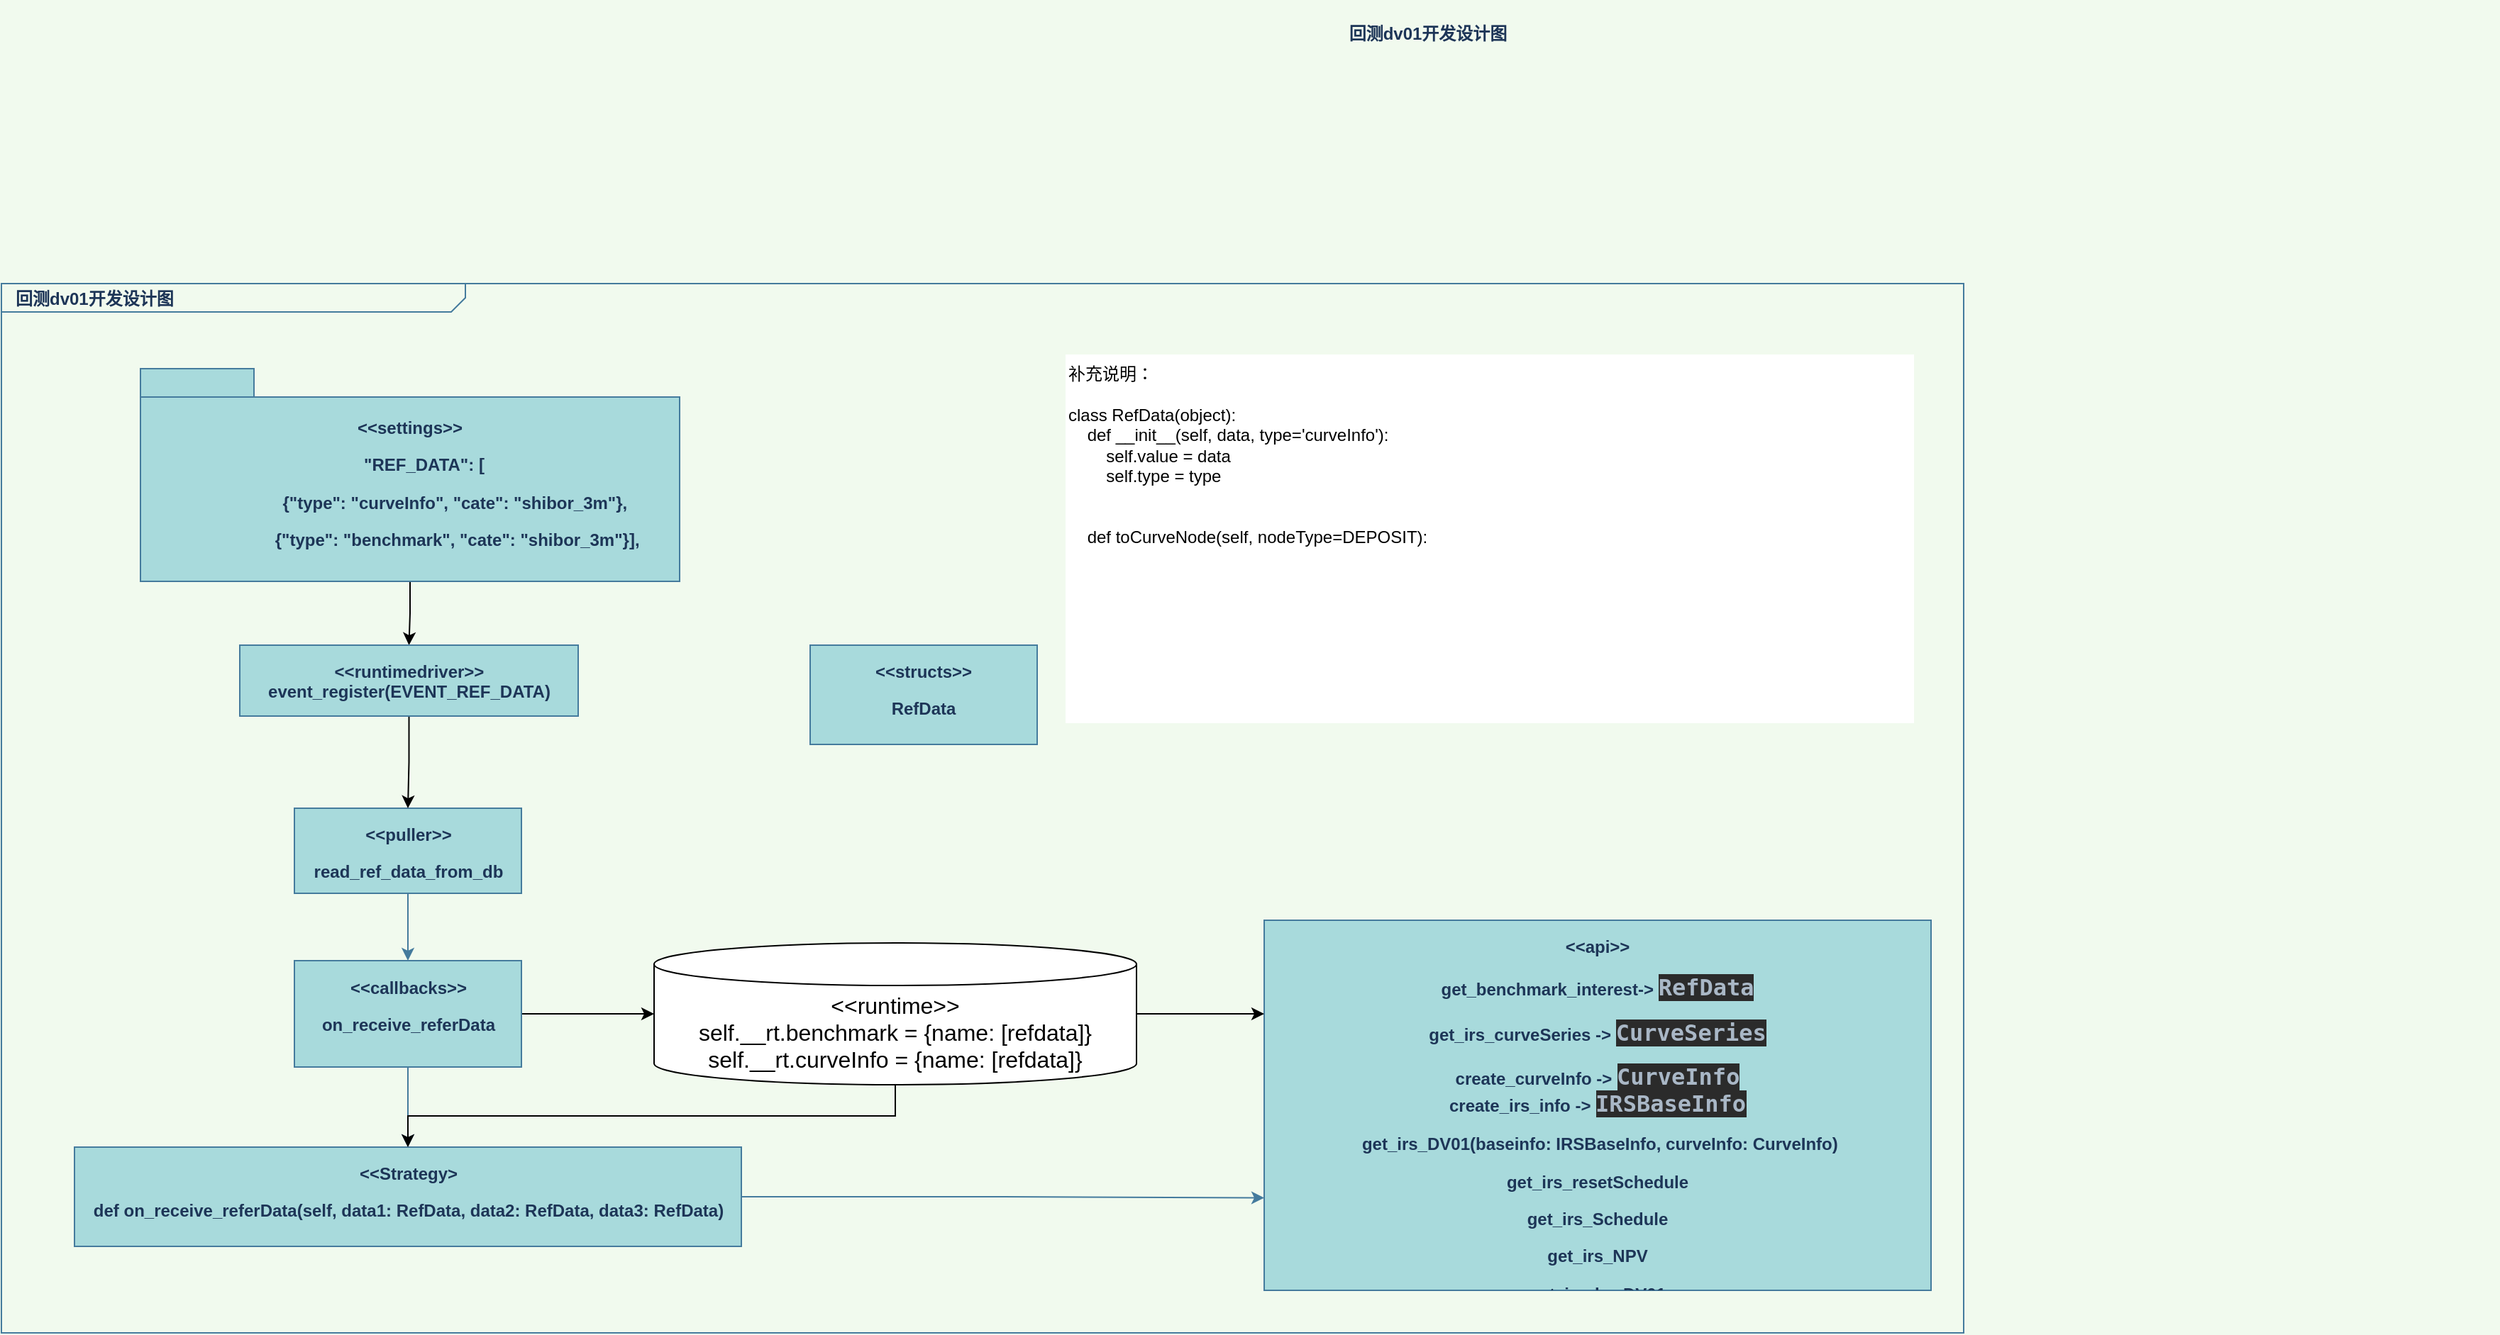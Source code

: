 <mxfile version="20.2.3" type="github">
  <diagram name="Page-1" id="929967ad-93f9-6ef4-fab6-5d389245f69c">
    <mxGraphModel dx="3179.5" dy="801" grid="1" gridSize="10" guides="1" tooltips="1" connect="1" arrows="1" fold="1" page="1" pageScale="1.5" pageWidth="1169" pageHeight="826" background="#F1FAEE" math="0" shadow="0">
      <root>
        <mxCell id="0" style=";html=1;" />
        <mxCell id="1" style=";html=1;" parent="0" />
        <mxCell id="1672d66443f91eb5-1" value="&lt;p style=&quot;margin: 0px ; margin-top: 4px ; margin-left: 10px ; text-align: left&quot;&gt;&lt;b&gt;回测dv01开发设计图&lt;/b&gt;&lt;/p&gt;" style="html=1;strokeWidth=1;shape=mxgraph.sysml.package;html=1;overflow=fill;whiteSpace=wrap;fillColor=none;fontSize=12;align=center;labelX=327.64;strokeColor=#457B9D;fontColor=#1D3557;" parent="1" vertex="1">
          <mxGeometry x="-130" y="240" width="1383" height="740" as="geometry" />
        </mxCell>
        <mxCell id="JnT7hcK1zN2N1AsDnvQ2-8" value="" style="edgeStyle=orthogonalEdgeStyle;rounded=0;orthogonalLoop=1;jettySize=auto;html=1;fontSize=16;" parent="1" source="1672d66443f91eb5-2" target="JnT7hcK1zN2N1AsDnvQ2-4" edge="1">
          <mxGeometry relative="1" as="geometry" />
        </mxCell>
        <mxCell id="1672d66443f91eb5-2" value="&lt;p&gt;&amp;lt;&amp;lt;settings&amp;gt;&amp;gt;&lt;/p&gt;&lt;p&gt;&amp;nbsp; &amp;nbsp; &amp;nbsp; &quot;REF_DATA&quot;: [&lt;/p&gt;&lt;p&gt;&amp;nbsp; &amp;nbsp; &amp;nbsp; &amp;nbsp; &amp;nbsp; &amp;nbsp; &amp;nbsp; &amp;nbsp; &amp;nbsp; &amp;nbsp; {&quot;type&quot;: &quot;curveInfo&quot;, &quot;cate&quot;: &quot;shibor_3m&quot;},&amp;nbsp;&lt;/p&gt;&lt;span style=&quot;background-color: initial;&quot;&gt;&amp;nbsp; &amp;nbsp; &amp;nbsp; &amp;nbsp; &amp;nbsp; &amp;nbsp; &amp;nbsp; &amp;nbsp; &amp;nbsp; &amp;nbsp; {&quot;type&quot;: &quot;benchmark&quot;, &quot;cate&quot;: &quot;shibor_3m&quot;}&lt;/span&gt;&lt;span style=&quot;background-color: initial;&quot;&gt;],&lt;/span&gt;" style="shape=folder;tabWidth=80;tabHeight=20;tabPosition=left;strokeWidth=1;html=1;whiteSpace=wrap;align=center;fontSize=12;fontStyle=1;fillColor=#A8DADC;strokeColor=#457B9D;fontColor=#1D3557;" parent="1" vertex="1">
          <mxGeometry x="-32" y="300" width="380" height="150" as="geometry" />
        </mxCell>
        <mxCell id="jztgn6ne6bUseThg9FG1-6" value="" style="edgeStyle=orthogonalEdgeStyle;rounded=0;orthogonalLoop=1;jettySize=auto;html=1;labelBackgroundColor=#F1FAEE;strokeColor=#457B9D;fontColor=#1D3557;" parent="1" source="1672d66443f91eb5-4" target="1672d66443f91eb5-8" edge="1">
          <mxGeometry relative="1" as="geometry" />
        </mxCell>
        <mxCell id="1672d66443f91eb5-4" value="&lt;p&gt;&amp;lt;&amp;lt;puller&amp;gt;&amp;gt;&lt;/p&gt;&lt;p&gt;read_ref_data_from_db&lt;br&gt;&lt;/p&gt;" style="shape=rect;html=1;overflow=fill;whiteSpace=wrap;align=center;fontStyle=1;fillColor=#A8DADC;strokeColor=#457B9D;fontColor=#1D3557;" parent="1" vertex="1">
          <mxGeometry x="76.5" y="610" width="160" height="60" as="geometry" />
        </mxCell>
        <mxCell id="jztgn6ne6bUseThg9FG1-7" style="edgeStyle=orthogonalEdgeStyle;rounded=0;orthogonalLoop=1;jettySize=auto;html=1;exitX=1;exitY=0.5;exitDx=0;exitDy=0;entryX=0;entryY=0.75;entryDx=0;entryDy=0;labelBackgroundColor=#F1FAEE;strokeColor=#457B9D;fontColor=#1D3557;" parent="1" source="1672d66443f91eb5-5" target="1672d66443f91eb5-7" edge="1">
          <mxGeometry relative="1" as="geometry" />
        </mxCell>
        <mxCell id="1672d66443f91eb5-5" value="&lt;p&gt;&amp;lt;&amp;lt;Strategy&amp;gt;&lt;/p&gt;&lt;p&gt;def on_receive_referData(self, data1: RefData, data2: RefData, data3: RefData)&lt;/p&gt;" style="shape=rect;html=1;overflow=fill;whiteSpace=wrap;align=center;fontStyle=1;fillColor=#A8DADC;strokeColor=#457B9D;fontColor=#1D3557;" parent="1" vertex="1">
          <mxGeometry x="-78.5" y="849" width="470" height="70" as="geometry" />
        </mxCell>
        <mxCell id="1672d66443f91eb5-7" value="&lt;p&gt;&amp;lt;&amp;lt;api&amp;gt;&amp;gt;&lt;/p&gt;&lt;p&gt;get_benchmark_interest-&amp;gt;&amp;nbsp;&lt;span style=&quot;background-color: rgb(43, 43, 43); color: rgb(169, 183, 198); font-family: &amp;quot;JetBrains Mono&amp;quot;, monospace; font-size: 12pt;&quot;&gt;RefData&lt;/span&gt;&lt;br&gt;&lt;/p&gt;&lt;p&gt;get_irs_curveSeries -&amp;gt;&amp;nbsp;&lt;span style=&quot;background-color: rgb(43, 43, 43); color: rgb(169, 183, 198); font-family: &amp;quot;JetBrains Mono&amp;quot;, monospace; font-size: 12pt;&quot;&gt;CurveSeries&lt;/span&gt;&lt;/p&gt;create_curveInfo -&amp;gt;&amp;nbsp;&lt;span style=&quot;background-color: rgb(43, 43, 43); color: rgb(169, 183, 198); font-family: &amp;quot;JetBrains Mono&amp;quot;, monospace; font-size: 12pt;&quot;&gt;CurveInfo&lt;/span&gt;&lt;br&gt;create_irs_info -&amp;gt;&amp;nbsp;&lt;span style=&quot;background-color: rgb(43, 43, 43); color: rgb(169, 183, 198); font-family: &amp;quot;JetBrains Mono&amp;quot;, monospace; font-size: 12pt;&quot;&gt;IRSBaseInfo&lt;/span&gt;&lt;p&gt;&lt;span style=&quot;background-color: initial;&quot;&gt;&amp;nbsp;get_irs_DV01(baseinfo: IRSBaseInfo, curveInfo: CurveInfo)&lt;/span&gt;&lt;br&gt;&lt;/p&gt;&lt;p&gt;&lt;span style=&quot;background-color: initial;&quot;&gt;get_irs_resetSchedule&lt;br&gt;&lt;/span&gt;&lt;/p&gt;&lt;p&gt;&lt;span style=&quot;background-color: initial;&quot;&gt;get_irs_Schedule&lt;br&gt;&lt;/span&gt;&lt;/p&gt;&lt;p&gt;&lt;span style=&quot;background-color: initial;&quot;&gt;get_irs_NPV&lt;br&gt;&lt;/span&gt;&lt;/p&gt;&lt;p&gt;&lt;span style=&quot;background-color: initial;&quot;&gt;get_irs_keyDV01&lt;br&gt;&lt;/span&gt;&lt;/p&gt;" style="shape=rect;html=1;overflow=fill;whiteSpace=wrap;align=center;fontStyle=1;fillColor=#A8DADC;strokeColor=#457B9D;fontColor=#1D3557;verticalAlign=top;" parent="1" vertex="1">
          <mxGeometry x="760" y="689" width="470" height="261" as="geometry" />
        </mxCell>
        <mxCell id="jztgn6ne6bUseThg9FG1-4" value="" style="edgeStyle=orthogonalEdgeStyle;rounded=0;orthogonalLoop=1;jettySize=auto;html=1;labelBackgroundColor=#F1FAEE;strokeColor=#457B9D;fontColor=#1D3557;" parent="1" source="1672d66443f91eb5-8" target="1672d66443f91eb5-5" edge="1">
          <mxGeometry relative="1" as="geometry" />
        </mxCell>
        <mxCell id="nSlZXtHs8TAIIZ9ElyPw-2" value="" style="edgeStyle=orthogonalEdgeStyle;rounded=0;orthogonalLoop=1;jettySize=auto;html=1;" parent="1" source="1672d66443f91eb5-8" target="JnT7hcK1zN2N1AsDnvQ2-2" edge="1">
          <mxGeometry relative="1" as="geometry">
            <mxPoint x="236.5" y="575.5" as="sourcePoint" />
            <mxPoint x="530" y="570" as="targetPoint" />
          </mxGeometry>
        </mxCell>
        <mxCell id="1672d66443f91eb5-8" value="&lt;p&gt;&amp;lt;&amp;lt;callbacks&amp;gt;&amp;gt;&lt;/p&gt;&lt;p&gt;on_receive_referData&lt;br&gt;&lt;/p&gt;" style="shape=rect;html=1;overflow=fill;whiteSpace=wrap;align=center;fontStyle=1;fillColor=#A8DADC;strokeColor=#457B9D;fontColor=#1D3557;" parent="1" vertex="1">
          <mxGeometry x="76.5" y="717.5" width="160" height="75" as="geometry" />
        </mxCell>
        <mxCell id="1672d66443f91eb5-9" value="&lt;p&gt;&amp;lt;&amp;lt;structs&amp;gt;&amp;gt;&lt;/p&gt;&lt;p&gt;RefData&lt;br&gt;&lt;/p&gt;" style="shape=rect;html=1;overflow=fill;whiteSpace=wrap;align=center;fontStyle=1;fillColor=#A8DADC;strokeColor=#457B9D;fontColor=#1D3557;" parent="1" vertex="1">
          <mxGeometry x="440" y="495" width="160" height="70" as="geometry" />
        </mxCell>
        <mxCell id="1672d66443f91eb5-23" value="&lt;b style=&quot;font-size: 12px; text-align: left;&quot;&gt;回测dv01开发设计图&lt;/b&gt;" style="text;strokeColor=none;fillColor=none;html=1;fontSize=24;fontStyle=1;verticalAlign=middle;align=center;fontColor=#1D3557;" parent="1" vertex="1">
          <mxGeometry x="120" y="40" width="1510" height="40" as="geometry" />
        </mxCell>
        <mxCell id="nSlZXtHs8TAIIZ9ElyPw-7" style="edgeStyle=orthogonalEdgeStyle;rounded=0;orthogonalLoop=1;jettySize=auto;html=1;" parent="1" source="JnT7hcK1zN2N1AsDnvQ2-2" target="1672d66443f91eb5-7" edge="1">
          <mxGeometry relative="1" as="geometry">
            <mxPoint x="740" y="572" as="sourcePoint" />
            <Array as="points">
              <mxPoint x="710" y="755" />
              <mxPoint x="710" y="755" />
            </Array>
          </mxGeometry>
        </mxCell>
        <mxCell id="JnT7hcK1zN2N1AsDnvQ2-1" value="补充说明：&lt;br&gt;&lt;br&gt;&lt;div&gt;class RefData(object):&lt;/div&gt;&lt;div&gt;&amp;nbsp; &amp;nbsp; def __init__(self, data, type=&#39;curveInfo&#39;):&lt;/div&gt;&lt;div&gt;&amp;nbsp; &amp;nbsp; &amp;nbsp; &amp;nbsp; self.value = data&lt;/div&gt;&lt;div&gt;&amp;nbsp; &amp;nbsp; &amp;nbsp; &amp;nbsp; self.type = type&lt;/div&gt;&lt;div&gt;&lt;br&gt;&lt;/div&gt;&lt;div&gt;&lt;span style=&quot;&quot;&gt;	&lt;/span&gt;&lt;span style=&quot;&quot;&gt;	&lt;/span&gt;&lt;br&gt;&lt;/div&gt;&amp;nbsp; &amp;nbsp; def toCurveNode(self, nodeType=DEPOSIT):" style="text;html=1;strokeColor=none;fillColor=default;align=left;verticalAlign=top;whiteSpace=wrap;rounded=0;" parent="1" vertex="1">
          <mxGeometry x="620" y="290" width="598" height="260" as="geometry" />
        </mxCell>
        <mxCell id="JnT7hcK1zN2N1AsDnvQ2-7" value="" style="edgeStyle=orthogonalEdgeStyle;rounded=0;orthogonalLoop=1;jettySize=auto;html=1;fontSize=16;" parent="1" source="JnT7hcK1zN2N1AsDnvQ2-2" target="1672d66443f91eb5-5" edge="1">
          <mxGeometry relative="1" as="geometry" />
        </mxCell>
        <mxCell id="JnT7hcK1zN2N1AsDnvQ2-2" value="&amp;lt;&amp;lt;runtime&amp;gt;&amp;gt;&lt;br&gt;self.__rt.benchmark = {name: [refdata]}&lt;br&gt;self.__rt.curveInfo = {name: [refdata]}" style="shape=cylinder3;whiteSpace=wrap;html=1;boundedLbl=1;backgroundOutline=1;size=15;fontSize=16;" parent="1" vertex="1">
          <mxGeometry x="330" y="705" width="340" height="100" as="geometry" />
        </mxCell>
        <mxCell id="JnT7hcK1zN2N1AsDnvQ2-9" value="" style="edgeStyle=orthogonalEdgeStyle;rounded=0;orthogonalLoop=1;jettySize=auto;html=1;fontSize=16;" parent="1" source="JnT7hcK1zN2N1AsDnvQ2-4" target="1672d66443f91eb5-4" edge="1">
          <mxGeometry relative="1" as="geometry" />
        </mxCell>
        <mxCell id="JnT7hcK1zN2N1AsDnvQ2-4" value="&lt;p&gt;&amp;lt;&amp;lt;runtimedriver&amp;gt;&amp;gt;&lt;br&gt;event_register(EVENT_REF_DATA)&lt;br&gt;&lt;/p&gt;" style="shape=rect;html=1;overflow=fill;whiteSpace=wrap;align=center;fontStyle=1;fillColor=#A8DADC;strokeColor=#457B9D;fontColor=#1D3557;" parent="1" vertex="1">
          <mxGeometry x="38" y="495" width="238.5" height="50" as="geometry" />
        </mxCell>
      </root>
    </mxGraphModel>
  </diagram>
</mxfile>
